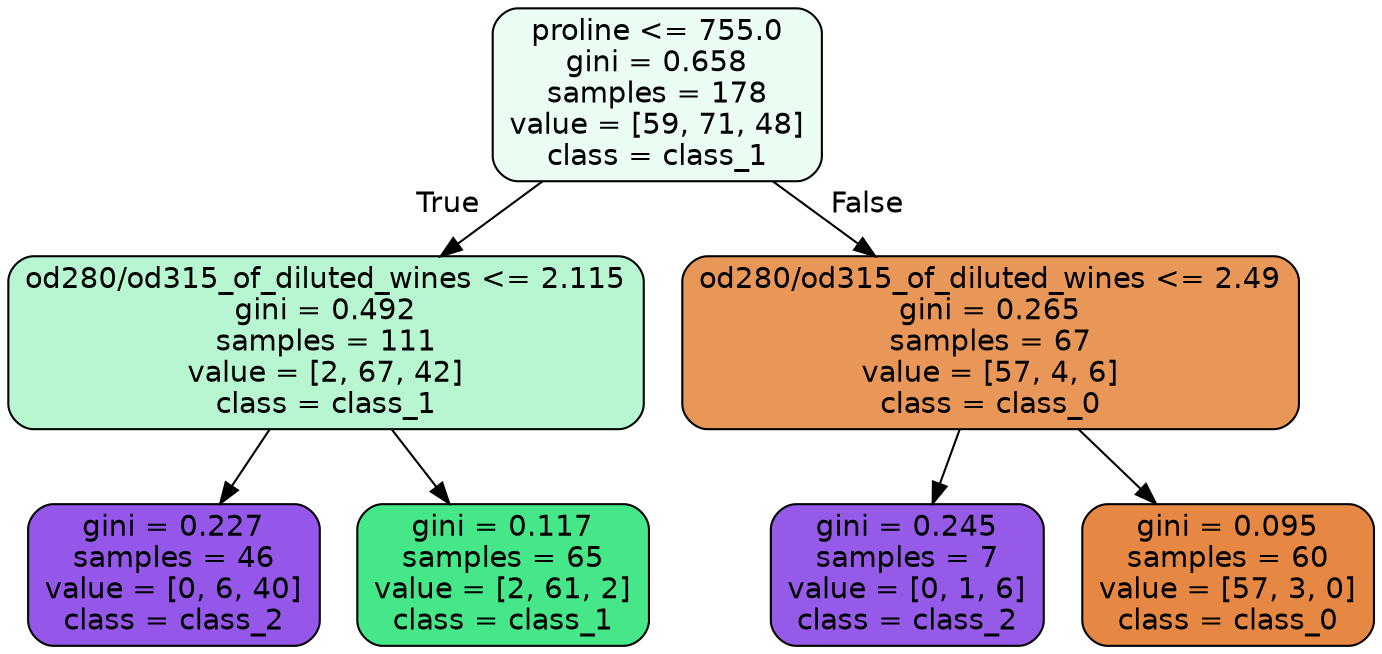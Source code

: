 digraph Tree {
node [shape=box, style="filled, rounded", color="black", fontname="helvetica"] ;
edge [fontname="helvetica"] ;
0 [label="proline <= 755.0\ngini = 0.658\nsamples = 178\nvalue = [59, 71, 48]\nclass = class_1", fillcolor="#ebfcf2"] ;
1 [label="od280/od315_of_diluted_wines <= 2.115\ngini = 0.492\nsamples = 111\nvalue = [2, 67, 42]\nclass = class_1", fillcolor="#b7f6d1"] ;
0 -> 1 [labeldistance=2.5, labelangle=45, headlabel="True"] ;
2 [label="gini = 0.227\nsamples = 46\nvalue = [0, 6, 40]\nclass = class_2", fillcolor="#9457e9"] ;
1 -> 2 ;
3 [label="gini = 0.117\nsamples = 65\nvalue = [2, 61, 2]\nclass = class_1", fillcolor="#46e789"] ;
1 -> 3 ;
4 [label="od280/od315_of_diluted_wines <= 2.49\ngini = 0.265\nsamples = 67\nvalue = [57, 4, 6]\nclass = class_0", fillcolor="#e99659"] ;
0 -> 4 [labeldistance=2.5, labelangle=-45, headlabel="False"] ;
5 [label="gini = 0.245\nsamples = 7\nvalue = [0, 1, 6]\nclass = class_2", fillcolor="#965ae9"] ;
4 -> 5 ;
6 [label="gini = 0.095\nsamples = 60\nvalue = [57, 3, 0]\nclass = class_0", fillcolor="#e68843"] ;
4 -> 6 ;
}